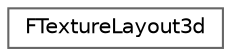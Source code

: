 digraph "Graphical Class Hierarchy"
{
 // INTERACTIVE_SVG=YES
 // LATEX_PDF_SIZE
  bgcolor="transparent";
  edge [fontname=Helvetica,fontsize=10,labelfontname=Helvetica,labelfontsize=10];
  node [fontname=Helvetica,fontsize=10,shape=box,height=0.2,width=0.4];
  rankdir="LR";
  Node0 [id="Node000000",label="FTextureLayout3d",height=0.2,width=0.4,color="grey40", fillcolor="white", style="filled",URL="$dc/de8/classFTextureLayout3d.html",tooltip="An incremental texture space allocator."];
}
